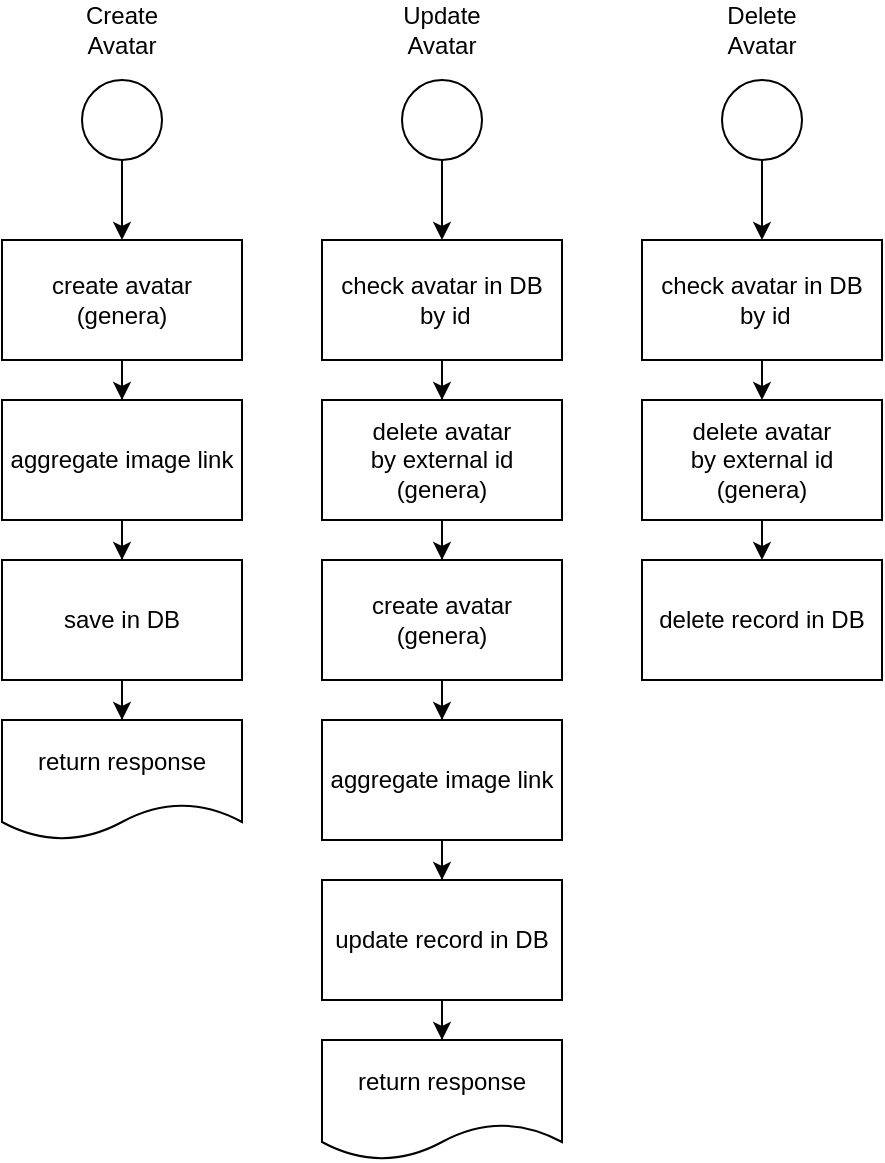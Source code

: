 <mxfile version="26.0.16">
  <diagram name="Page-1" id="1n9wObwWKeDvg3Oad_BE">
    <mxGraphModel dx="740" dy="457" grid="1" gridSize="10" guides="1" tooltips="1" connect="1" arrows="1" fold="1" page="0" pageScale="1" pageWidth="850" pageHeight="1100" math="0" shadow="0">
      <root>
        <mxCell id="0" />
        <mxCell id="1" parent="0" />
        <mxCell id="ovF1uPjEPUIrnjy3Wb9m-11" style="edgeStyle=orthogonalEdgeStyle;rounded=0;orthogonalLoop=1;jettySize=auto;html=1;entryX=0.5;entryY=0;entryDx=0;entryDy=0;" edge="1" parent="1" source="ovF1uPjEPUIrnjy3Wb9m-2" target="ovF1uPjEPUIrnjy3Wb9m-10">
          <mxGeometry relative="1" as="geometry" />
        </mxCell>
        <mxCell id="ovF1uPjEPUIrnjy3Wb9m-2" value="&lt;div&gt;create avatar&lt;/div&gt;&lt;div&gt;(genera)&lt;/div&gt;" style="rounded=0;whiteSpace=wrap;html=1;" vertex="1" parent="1">
          <mxGeometry x="40" y="160" width="120" height="60" as="geometry" />
        </mxCell>
        <mxCell id="ovF1uPjEPUIrnjy3Wb9m-4" style="edgeStyle=orthogonalEdgeStyle;rounded=0;orthogonalLoop=1;jettySize=auto;html=1;" edge="1" parent="1" source="ovF1uPjEPUIrnjy3Wb9m-3" target="ovF1uPjEPUIrnjy3Wb9m-2">
          <mxGeometry relative="1" as="geometry" />
        </mxCell>
        <mxCell id="ovF1uPjEPUIrnjy3Wb9m-3" value="" style="ellipse;whiteSpace=wrap;html=1;aspect=fixed;" vertex="1" parent="1">
          <mxGeometry x="80" y="80" width="40" height="40" as="geometry" />
        </mxCell>
        <mxCell id="ovF1uPjEPUIrnjy3Wb9m-5" value="Create Avatar" style="text;html=1;align=center;verticalAlign=middle;whiteSpace=wrap;rounded=0;" vertex="1" parent="1">
          <mxGeometry x="70" y="40" width="60" height="30" as="geometry" />
        </mxCell>
        <mxCell id="ovF1uPjEPUIrnjy3Wb9m-9" style="edgeStyle=orthogonalEdgeStyle;rounded=0;orthogonalLoop=1;jettySize=auto;html=1;" edge="1" parent="1" source="ovF1uPjEPUIrnjy3Wb9m-6" target="ovF1uPjEPUIrnjy3Wb9m-8">
          <mxGeometry relative="1" as="geometry" />
        </mxCell>
        <mxCell id="ovF1uPjEPUIrnjy3Wb9m-6" value="save in DB" style="rounded=0;whiteSpace=wrap;html=1;" vertex="1" parent="1">
          <mxGeometry x="40" y="320" width="120" height="60" as="geometry" />
        </mxCell>
        <mxCell id="ovF1uPjEPUIrnjy3Wb9m-8" value="return response" style="shape=document;whiteSpace=wrap;html=1;boundedLbl=1;" vertex="1" parent="1">
          <mxGeometry x="40" y="400" width="120" height="60" as="geometry" />
        </mxCell>
        <mxCell id="ovF1uPjEPUIrnjy3Wb9m-12" style="edgeStyle=orthogonalEdgeStyle;rounded=0;orthogonalLoop=1;jettySize=auto;html=1;entryX=0.5;entryY=0;entryDx=0;entryDy=0;" edge="1" parent="1" source="ovF1uPjEPUIrnjy3Wb9m-10" target="ovF1uPjEPUIrnjy3Wb9m-6">
          <mxGeometry relative="1" as="geometry" />
        </mxCell>
        <mxCell id="ovF1uPjEPUIrnjy3Wb9m-10" value="aggregate image link" style="rounded=0;whiteSpace=wrap;html=1;" vertex="1" parent="1">
          <mxGeometry x="40" y="240" width="120" height="60" as="geometry" />
        </mxCell>
        <mxCell id="ovF1uPjEPUIrnjy3Wb9m-27" style="edgeStyle=orthogonalEdgeStyle;rounded=0;orthogonalLoop=1;jettySize=auto;html=1;" edge="1" parent="1" source="ovF1uPjEPUIrnjy3Wb9m-16" target="ovF1uPjEPUIrnjy3Wb9m-23">
          <mxGeometry relative="1" as="geometry" />
        </mxCell>
        <mxCell id="ovF1uPjEPUIrnjy3Wb9m-16" value="" style="ellipse;whiteSpace=wrap;html=1;aspect=fixed;" vertex="1" parent="1">
          <mxGeometry x="240" y="80" width="40" height="40" as="geometry" />
        </mxCell>
        <mxCell id="ovF1uPjEPUIrnjy3Wb9m-17" value="&lt;div&gt;Update Avatar&lt;/div&gt;" style="text;html=1;align=center;verticalAlign=middle;whiteSpace=wrap;rounded=0;" vertex="1" parent="1">
          <mxGeometry x="230" y="40" width="60" height="30" as="geometry" />
        </mxCell>
        <mxCell id="ovF1uPjEPUIrnjy3Wb9m-18" style="edgeStyle=orthogonalEdgeStyle;rounded=0;orthogonalLoop=1;jettySize=auto;html=1;" edge="1" source="ovF1uPjEPUIrnjy3Wb9m-19" target="ovF1uPjEPUIrnjy3Wb9m-20" parent="1">
          <mxGeometry relative="1" as="geometry" />
        </mxCell>
        <mxCell id="ovF1uPjEPUIrnjy3Wb9m-19" value="update record in DB" style="rounded=0;whiteSpace=wrap;html=1;" vertex="1" parent="1">
          <mxGeometry x="200" y="480" width="120" height="60" as="geometry" />
        </mxCell>
        <mxCell id="ovF1uPjEPUIrnjy3Wb9m-20" value="return response" style="shape=document;whiteSpace=wrap;html=1;boundedLbl=1;" vertex="1" parent="1">
          <mxGeometry x="200" y="560" width="120" height="60" as="geometry" />
        </mxCell>
        <mxCell id="ovF1uPjEPUIrnjy3Wb9m-21" style="edgeStyle=orthogonalEdgeStyle;rounded=0;orthogonalLoop=1;jettySize=auto;html=1;entryX=0.5;entryY=0;entryDx=0;entryDy=0;" edge="1" source="ovF1uPjEPUIrnjy3Wb9m-22" target="ovF1uPjEPUIrnjy3Wb9m-19" parent="1">
          <mxGeometry relative="1" as="geometry" />
        </mxCell>
        <mxCell id="ovF1uPjEPUIrnjy3Wb9m-22" value="aggregate image link" style="rounded=0;whiteSpace=wrap;html=1;" vertex="1" parent="1">
          <mxGeometry x="200" y="400" width="120" height="60" as="geometry" />
        </mxCell>
        <mxCell id="ovF1uPjEPUIrnjy3Wb9m-26" style="edgeStyle=orthogonalEdgeStyle;rounded=0;orthogonalLoop=1;jettySize=auto;html=1;entryX=0.5;entryY=0;entryDx=0;entryDy=0;" edge="1" parent="1" source="ovF1uPjEPUIrnjy3Wb9m-23" target="ovF1uPjEPUIrnjy3Wb9m-24">
          <mxGeometry relative="1" as="geometry" />
        </mxCell>
        <mxCell id="ovF1uPjEPUIrnjy3Wb9m-23" value="&lt;div&gt;check avatar in DB&lt;/div&gt;&lt;div&gt;&amp;nbsp;by id&lt;/div&gt;" style="rounded=0;whiteSpace=wrap;html=1;" vertex="1" parent="1">
          <mxGeometry x="200" y="160" width="120" height="60" as="geometry" />
        </mxCell>
        <mxCell id="ovF1uPjEPUIrnjy3Wb9m-28" style="edgeStyle=orthogonalEdgeStyle;rounded=0;orthogonalLoop=1;jettySize=auto;html=1;entryX=0.5;entryY=0;entryDx=0;entryDy=0;" edge="1" parent="1" source="ovF1uPjEPUIrnjy3Wb9m-24" target="ovF1uPjEPUIrnjy3Wb9m-25">
          <mxGeometry relative="1" as="geometry" />
        </mxCell>
        <mxCell id="ovF1uPjEPUIrnjy3Wb9m-24" value="&lt;div&gt;delete avatar&lt;/div&gt;&lt;div&gt;by external id&lt;/div&gt;&lt;div&gt;(genera)&lt;/div&gt;" style="rounded=0;whiteSpace=wrap;html=1;" vertex="1" parent="1">
          <mxGeometry x="200" y="240" width="120" height="60" as="geometry" />
        </mxCell>
        <mxCell id="ovF1uPjEPUIrnjy3Wb9m-29" style="edgeStyle=orthogonalEdgeStyle;rounded=0;orthogonalLoop=1;jettySize=auto;html=1;entryX=0.5;entryY=0;entryDx=0;entryDy=0;" edge="1" parent="1" source="ovF1uPjEPUIrnjy3Wb9m-25" target="ovF1uPjEPUIrnjy3Wb9m-22">
          <mxGeometry relative="1" as="geometry" />
        </mxCell>
        <mxCell id="ovF1uPjEPUIrnjy3Wb9m-25" value="&lt;div&gt;create avatar&lt;/div&gt;&lt;div&gt;(genera)&lt;/div&gt;" style="rounded=0;whiteSpace=wrap;html=1;" vertex="1" parent="1">
          <mxGeometry x="200" y="320" width="120" height="60" as="geometry" />
        </mxCell>
        <mxCell id="ovF1uPjEPUIrnjy3Wb9m-30" style="edgeStyle=orthogonalEdgeStyle;rounded=0;orthogonalLoop=1;jettySize=auto;html=1;entryX=0.5;entryY=0;entryDx=0;entryDy=0;" edge="1" parent="1" source="ovF1uPjEPUIrnjy3Wb9m-31">
          <mxGeometry relative="1" as="geometry">
            <mxPoint x="420" y="240" as="targetPoint" />
          </mxGeometry>
        </mxCell>
        <mxCell id="ovF1uPjEPUIrnjy3Wb9m-31" value="&lt;div&gt;check avatar in DB&lt;/div&gt;&lt;div&gt;&amp;nbsp;by id&lt;/div&gt;" style="rounded=0;whiteSpace=wrap;html=1;" vertex="1" parent="1">
          <mxGeometry x="360" y="160" width="120" height="60" as="geometry" />
        </mxCell>
        <mxCell id="ovF1uPjEPUIrnjy3Wb9m-32" style="edgeStyle=orthogonalEdgeStyle;rounded=0;orthogonalLoop=1;jettySize=auto;html=1;" edge="1" parent="1" source="ovF1uPjEPUIrnjy3Wb9m-33" target="ovF1uPjEPUIrnjy3Wb9m-31">
          <mxGeometry relative="1" as="geometry" />
        </mxCell>
        <mxCell id="ovF1uPjEPUIrnjy3Wb9m-33" value="" style="ellipse;whiteSpace=wrap;html=1;aspect=fixed;" vertex="1" parent="1">
          <mxGeometry x="400" y="80" width="40" height="40" as="geometry" />
        </mxCell>
        <mxCell id="ovF1uPjEPUIrnjy3Wb9m-34" value="Delete Avatar" style="text;html=1;align=center;verticalAlign=middle;whiteSpace=wrap;rounded=0;" vertex="1" parent="1">
          <mxGeometry x="390" y="40" width="60" height="30" as="geometry" />
        </mxCell>
        <mxCell id="ovF1uPjEPUIrnjy3Wb9m-36" value="delete record in DB" style="rounded=0;whiteSpace=wrap;html=1;" vertex="1" parent="1">
          <mxGeometry x="360" y="320" width="120" height="60" as="geometry" />
        </mxCell>
        <mxCell id="ovF1uPjEPUIrnjy3Wb9m-38" style="edgeStyle=orthogonalEdgeStyle;rounded=0;orthogonalLoop=1;jettySize=auto;html=1;entryX=0.5;entryY=0;entryDx=0;entryDy=0;" edge="1" parent="1" target="ovF1uPjEPUIrnjy3Wb9m-36">
          <mxGeometry relative="1" as="geometry">
            <mxPoint x="420" y="300" as="sourcePoint" />
          </mxGeometry>
        </mxCell>
        <mxCell id="ovF1uPjEPUIrnjy3Wb9m-40" value="&lt;div&gt;delete avatar&lt;/div&gt;&lt;div&gt;by external id&lt;/div&gt;&lt;div&gt;(genera)&lt;/div&gt;" style="rounded=0;whiteSpace=wrap;html=1;" vertex="1" parent="1">
          <mxGeometry x="360" y="240" width="120" height="60" as="geometry" />
        </mxCell>
      </root>
    </mxGraphModel>
  </diagram>
</mxfile>
